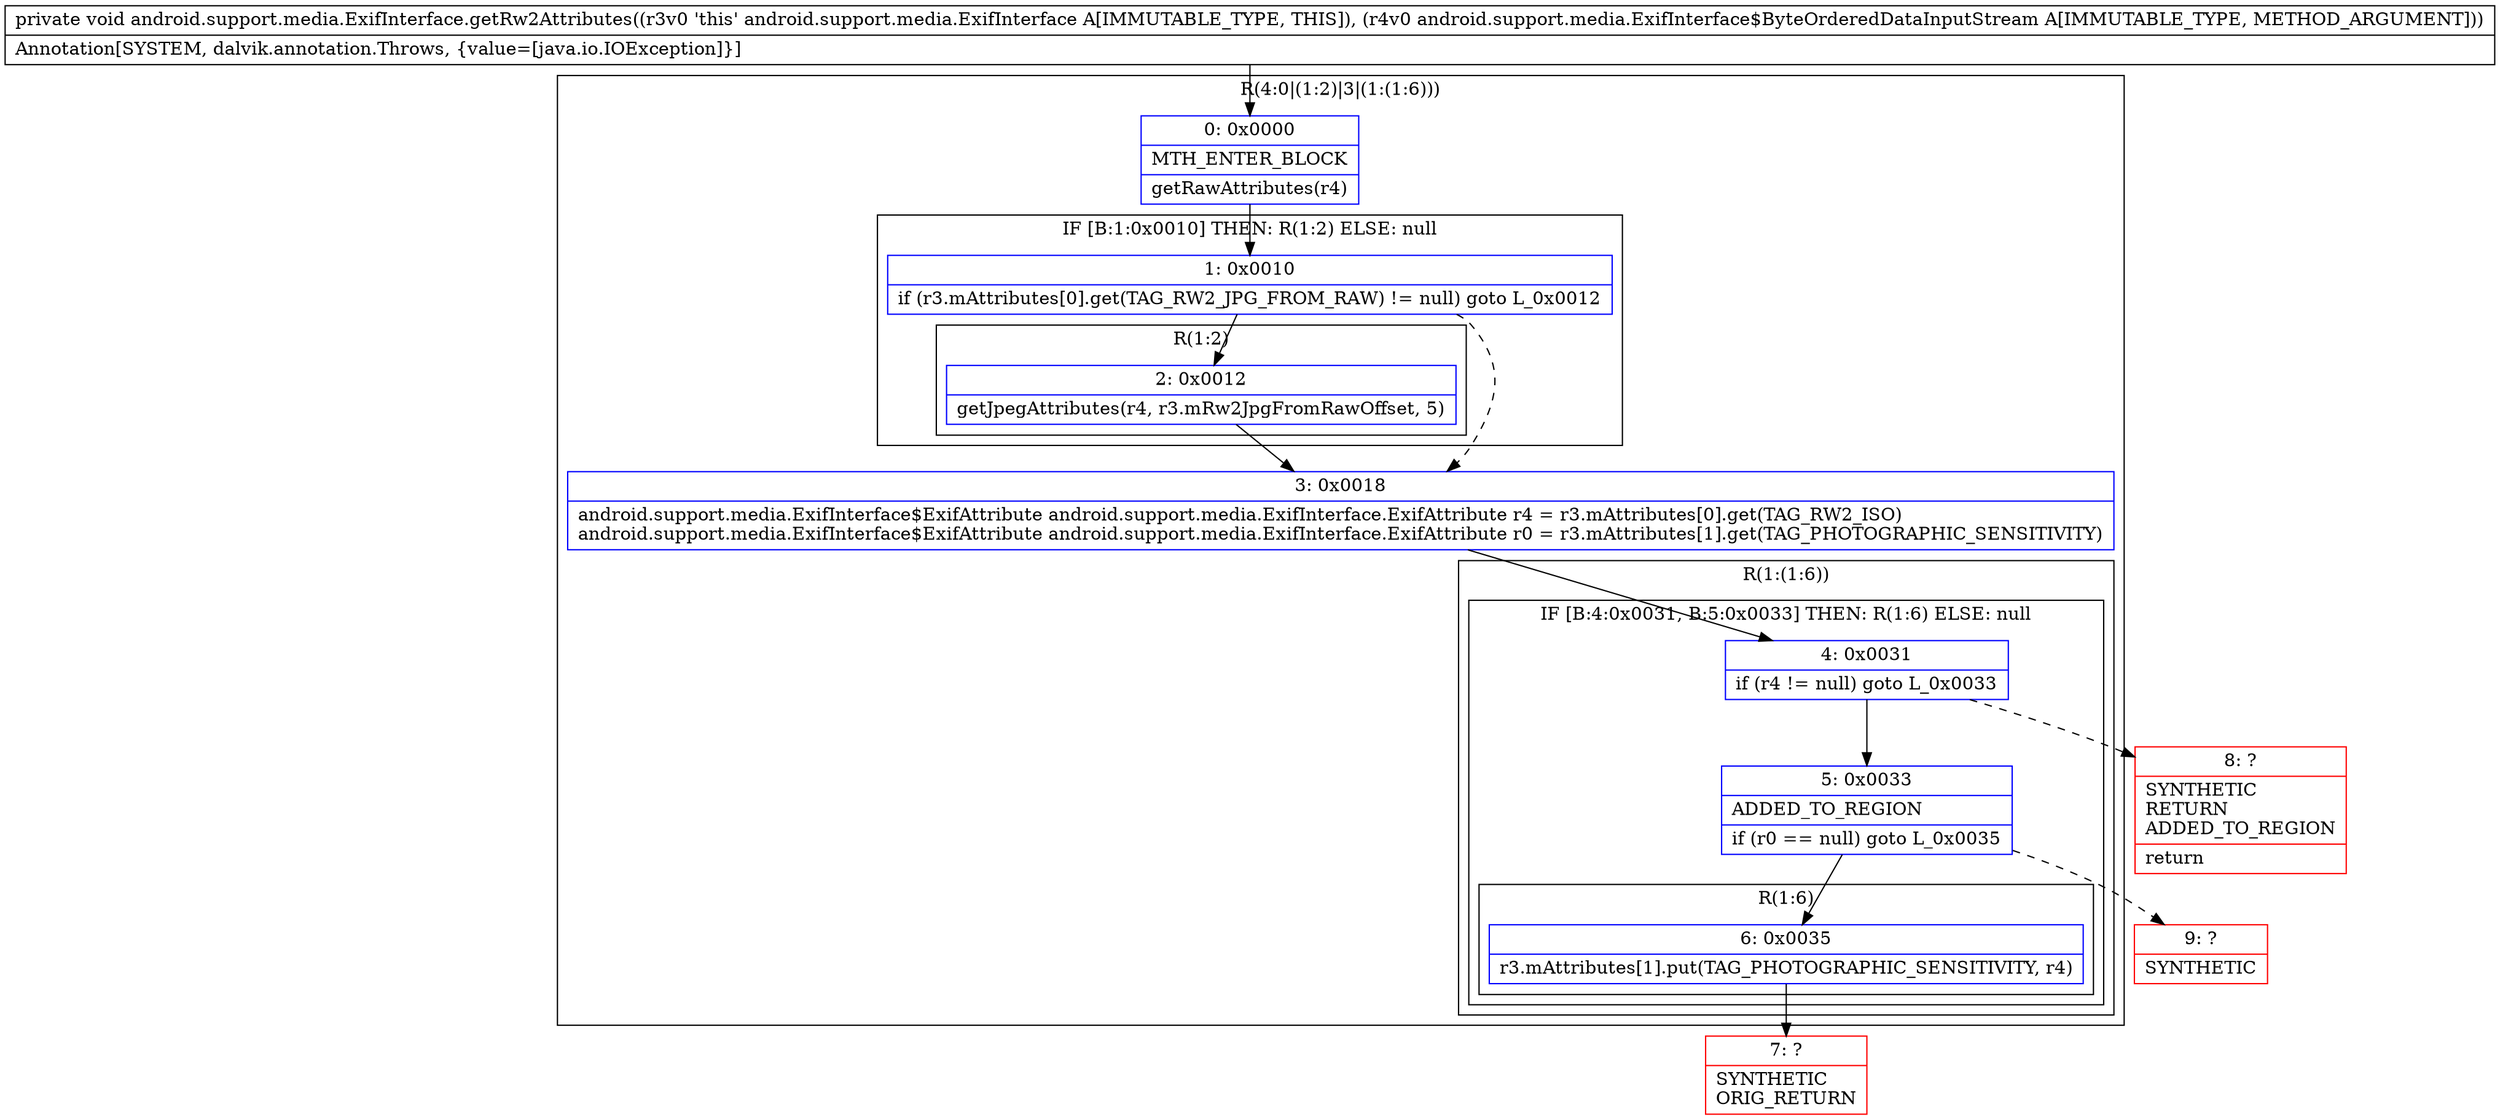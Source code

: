 digraph "CFG forandroid.support.media.ExifInterface.getRw2Attributes(Landroid\/support\/media\/ExifInterface$ByteOrderedDataInputStream;)V" {
subgraph cluster_Region_1602751435 {
label = "R(4:0|(1:2)|3|(1:(1:6)))";
node [shape=record,color=blue];
Node_0 [shape=record,label="{0\:\ 0x0000|MTH_ENTER_BLOCK\l|getRawAttributes(r4)\l}"];
subgraph cluster_IfRegion_509553733 {
label = "IF [B:1:0x0010] THEN: R(1:2) ELSE: null";
node [shape=record,color=blue];
Node_1 [shape=record,label="{1\:\ 0x0010|if (r3.mAttributes[0].get(TAG_RW2_JPG_FROM_RAW) != null) goto L_0x0012\l}"];
subgraph cluster_Region_1720628671 {
label = "R(1:2)";
node [shape=record,color=blue];
Node_2 [shape=record,label="{2\:\ 0x0012|getJpegAttributes(r4, r3.mRw2JpgFromRawOffset, 5)\l}"];
}
}
Node_3 [shape=record,label="{3\:\ 0x0018|android.support.media.ExifInterface$ExifAttribute android.support.media.ExifInterface.ExifAttribute r4 = r3.mAttributes[0].get(TAG_RW2_ISO)\landroid.support.media.ExifInterface$ExifAttribute android.support.media.ExifInterface.ExifAttribute r0 = r3.mAttributes[1].get(TAG_PHOTOGRAPHIC_SENSITIVITY)\l}"];
subgraph cluster_Region_1395214617 {
label = "R(1:(1:6))";
node [shape=record,color=blue];
subgraph cluster_IfRegion_149699862 {
label = "IF [B:4:0x0031, B:5:0x0033] THEN: R(1:6) ELSE: null";
node [shape=record,color=blue];
Node_4 [shape=record,label="{4\:\ 0x0031|if (r4 != null) goto L_0x0033\l}"];
Node_5 [shape=record,label="{5\:\ 0x0033|ADDED_TO_REGION\l|if (r0 == null) goto L_0x0035\l}"];
subgraph cluster_Region_698961647 {
label = "R(1:6)";
node [shape=record,color=blue];
Node_6 [shape=record,label="{6\:\ 0x0035|r3.mAttributes[1].put(TAG_PHOTOGRAPHIC_SENSITIVITY, r4)\l}"];
}
}
}
}
Node_7 [shape=record,color=red,label="{7\:\ ?|SYNTHETIC\lORIG_RETURN\l}"];
Node_8 [shape=record,color=red,label="{8\:\ ?|SYNTHETIC\lRETURN\lADDED_TO_REGION\l|return\l}"];
Node_9 [shape=record,color=red,label="{9\:\ ?|SYNTHETIC\l}"];
MethodNode[shape=record,label="{private void android.support.media.ExifInterface.getRw2Attributes((r3v0 'this' android.support.media.ExifInterface A[IMMUTABLE_TYPE, THIS]), (r4v0 android.support.media.ExifInterface$ByteOrderedDataInputStream A[IMMUTABLE_TYPE, METHOD_ARGUMENT]))  | Annotation[SYSTEM, dalvik.annotation.Throws, \{value=[java.io.IOException]\}]\l}"];
MethodNode -> Node_0;
Node_0 -> Node_1;
Node_1 -> Node_2;
Node_1 -> Node_3[style=dashed];
Node_2 -> Node_3;
Node_3 -> Node_4;
Node_4 -> Node_5;
Node_4 -> Node_8[style=dashed];
Node_5 -> Node_6;
Node_5 -> Node_9[style=dashed];
Node_6 -> Node_7;
}


